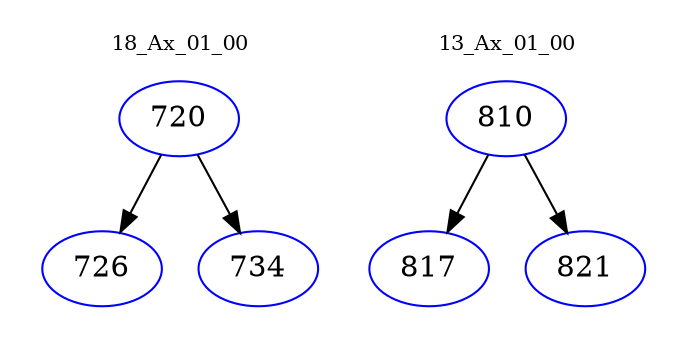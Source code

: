 digraph{
subgraph cluster_0 {
color = white
label = "18_Ax_01_00";
fontsize=10;
T0_720 [label="720", color="blue"]
T0_720 -> T0_726 [color="black"]
T0_726 [label="726", color="blue"]
T0_720 -> T0_734 [color="black"]
T0_734 [label="734", color="blue"]
}
subgraph cluster_1 {
color = white
label = "13_Ax_01_00";
fontsize=10;
T1_810 [label="810", color="blue"]
T1_810 -> T1_817 [color="black"]
T1_817 [label="817", color="blue"]
T1_810 -> T1_821 [color="black"]
T1_821 [label="821", color="blue"]
}
}
